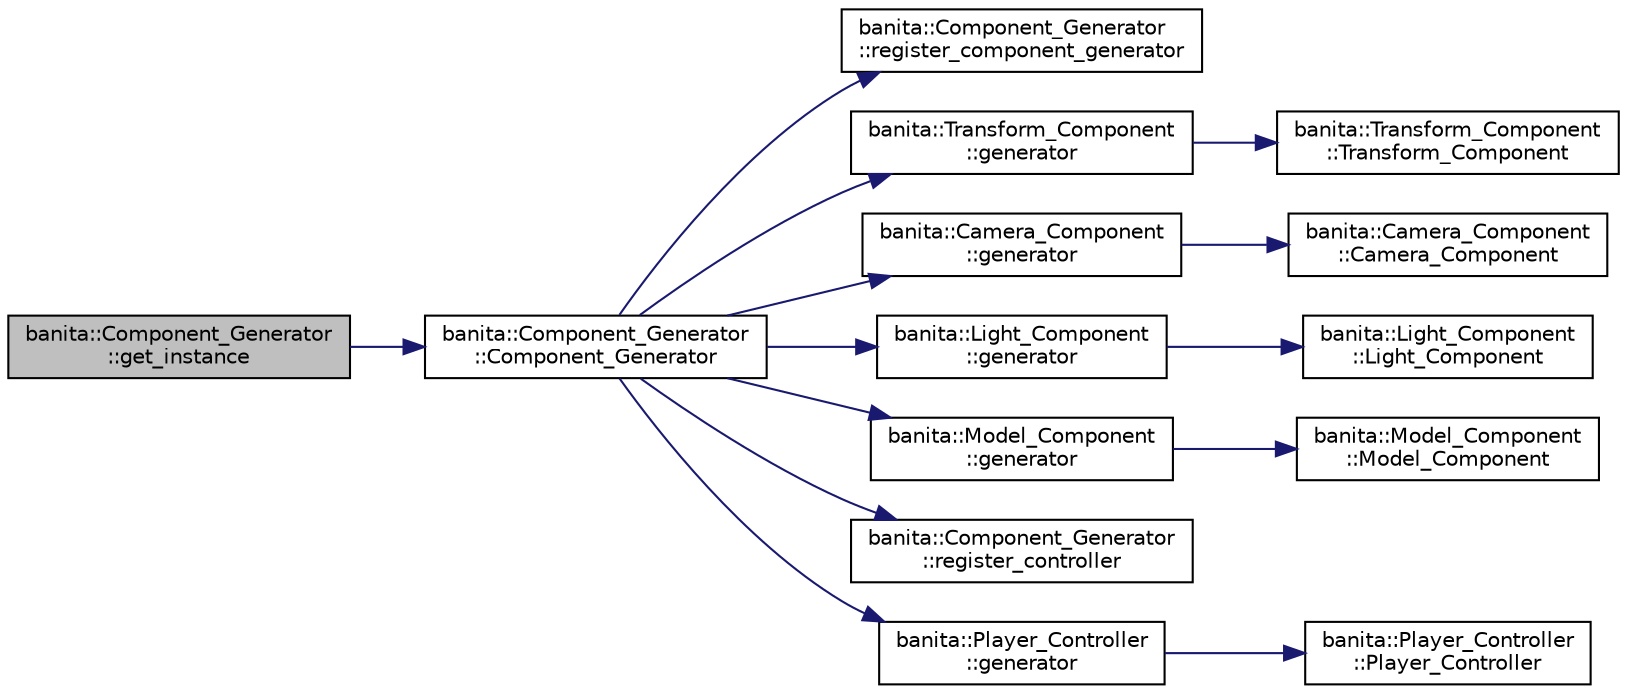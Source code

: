digraph "banita::Component_Generator::get_instance"
{
 // LATEX_PDF_SIZE
  edge [fontname="Helvetica",fontsize="10",labelfontname="Helvetica",labelfontsize="10"];
  node [fontname="Helvetica",fontsize="10",shape=record];
  rankdir="LR";
  Node23 [label="banita::Component_Generator\l::get_instance",height=0.2,width=0.4,color="black", fillcolor="grey75", style="filled", fontcolor="black",tooltip="Get the instance object."];
  Node23 -> Node24 [color="midnightblue",fontsize="10",style="solid",fontname="Helvetica"];
  Node24 [label="banita::Component_Generator\l::Component_Generator",height=0.2,width=0.4,color="black", fillcolor="white", style="filled",URL="$d8/dc5/classbanita_1_1_component___generator.html#a2eeb40bd9675d0c1828de601324c503d",tooltip="Construct a new Component_Generator object. Currently doing a unintended step in order to register ne..."];
  Node24 -> Node25 [color="midnightblue",fontsize="10",style="solid",fontname="Helvetica"];
  Node25 [label="banita::Component_Generator\l::register_component_generator",height=0.2,width=0.4,color="black", fillcolor="white", style="filled",URL="$d8/dc5/classbanita_1_1_component___generator.html#a6c94801a7c5c3eb6aedc0c97bf786b39",tooltip="register a new component generator function pointer"];
  Node24 -> Node26 [color="midnightblue",fontsize="10",style="solid",fontname="Helvetica"];
  Node26 [label="banita::Transform_Component\l::generator",height=0.2,width=0.4,color="black", fillcolor="white", style="filled",URL="$d8/de9/classbanita_1_1_transform___component.html#a52942de64acefae0655fb17a71add8f3",tooltip="generator of this component"];
  Node26 -> Node27 [color="midnightblue",fontsize="10",style="solid",fontname="Helvetica"];
  Node27 [label="banita::Transform_Component\l::Transform_Component",height=0.2,width=0.4,color="black", fillcolor="white", style="filled",URL="$d8/de9/classbanita_1_1_transform___component.html#af0df15865b1b3576bae0fa9cbdce2669",tooltip="Construct a new Transform_Component object and store the received entity."];
  Node24 -> Node28 [color="midnightblue",fontsize="10",style="solid",fontname="Helvetica"];
  Node28 [label="banita::Camera_Component\l::generator",height=0.2,width=0.4,color="black", fillcolor="white", style="filled",URL="$d8/d6f/classbanita_1_1_camera___component.html#a91756a8ab968d38dae63a2c688d47221",tooltip="Generator of camera component."];
  Node28 -> Node29 [color="midnightblue",fontsize="10",style="solid",fontname="Helvetica"];
  Node29 [label="banita::Camera_Component\l::Camera_Component",height=0.2,width=0.4,color="black", fillcolor="white", style="filled",URL="$d8/d6f/classbanita_1_1_camera___component.html#a5fcebd13ad636d4973e257ac3b4d7e84",tooltip="Construct a new Camera_Component object."];
  Node24 -> Node30 [color="midnightblue",fontsize="10",style="solid",fontname="Helvetica"];
  Node30 [label="banita::Light_Component\l::generator",height=0.2,width=0.4,color="black", fillcolor="white", style="filled",URL="$de/d14/classbanita_1_1_light___component.html#acc13089b837daf1b1751c3dca81fa798",tooltip="light component generator"];
  Node30 -> Node31 [color="midnightblue",fontsize="10",style="solid",fontname="Helvetica"];
  Node31 [label="banita::Light_Component\l::Light_Component",height=0.2,width=0.4,color="black", fillcolor="white", style="filled",URL="$de/d14/classbanita_1_1_light___component.html#ab3a24d9ee4cd5d3598588dabef05375b",tooltip="Construct a new Light_Component object and store the entity received."];
  Node24 -> Node32 [color="midnightblue",fontsize="10",style="solid",fontname="Helvetica"];
  Node32 [label="banita::Model_Component\l::generator",height=0.2,width=0.4,color="black", fillcolor="white", style="filled",URL="$d1/d27/classbanita_1_1_model___component.html#a4a5d4212e321577342bc1a8f4c997ca9",tooltip="Model component's generator."];
  Node32 -> Node33 [color="midnightblue",fontsize="10",style="solid",fontname="Helvetica"];
  Node33 [label="banita::Model_Component\l::Model_Component",height=0.2,width=0.4,color="black", fillcolor="white", style="filled",URL="$d1/d27/classbanita_1_1_model___component.html#a2f9baa86605d6d152e69cd73af41cf7b",tooltip="Construct a new Model_Component object and store the entity received."];
  Node24 -> Node34 [color="midnightblue",fontsize="10",style="solid",fontname="Helvetica"];
  Node34 [label="banita::Component_Generator\l::register_controller",height=0.2,width=0.4,color="black", fillcolor="white", style="filled",URL="$d8/dc5/classbanita_1_1_component___generator.html#af81270da5efa804c17285d1a6ffc861f",tooltip=" "];
  Node24 -> Node35 [color="midnightblue",fontsize="10",style="solid",fontname="Helvetica"];
  Node35 [label="banita::Player_Controller\l::generator",height=0.2,width=0.4,color="black", fillcolor="white", style="filled",URL="$dc/d66/classbanita_1_1_player___controller.html#a0596cf1ee132d70f8f7eabfb3be2cfbc",tooltip=" "];
  Node35 -> Node36 [color="midnightblue",fontsize="10",style="solid",fontname="Helvetica"];
  Node36 [label="banita::Player_Controller\l::Player_Controller",height=0.2,width=0.4,color="black", fillcolor="white", style="filled",URL="$dc/d66/classbanita_1_1_player___controller.html#acbb318ac5deac46dc7cd745689406e65",tooltip=" "];
}
